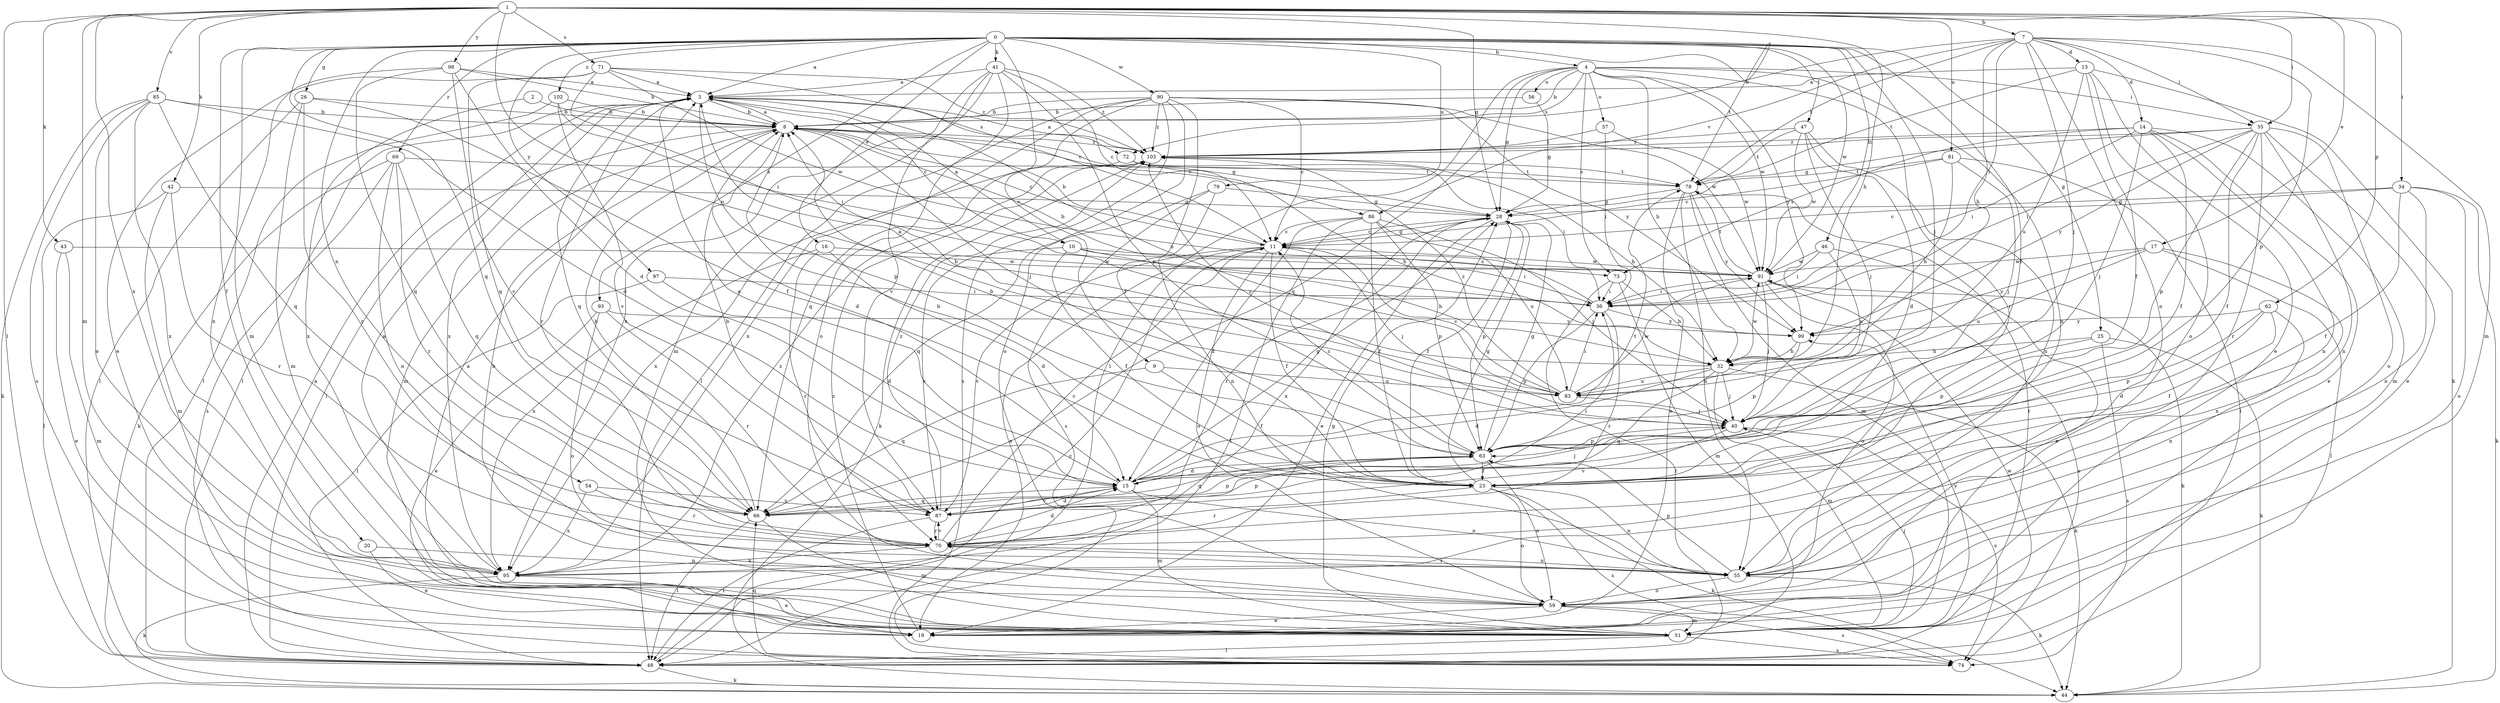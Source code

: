 strict digraph  {
0;
1;
2;
3;
4;
7;
8;
9;
10;
11;
13;
14;
15;
16;
17;
19;
20;
23;
25;
26;
28;
32;
34;
35;
36;
40;
41;
42;
43;
44;
46;
47;
48;
51;
54;
55;
56;
57;
59;
62;
63;
66;
69;
70;
71;
72;
73;
74;
78;
79;
81;
83;
85;
86;
87;
90;
91;
93;
95;
97;
98;
99;
102;
103;
0 -> 3  [label=a];
0 -> 4  [label=b];
0 -> 9  [label=c];
0 -> 16  [label=e];
0 -> 20  [label=f];
0 -> 23  [label=f];
0 -> 25  [label=g];
0 -> 26  [label=g];
0 -> 40  [label=j];
0 -> 41  [label=k];
0 -> 46  [label=l];
0 -> 47  [label=l];
0 -> 51  [label=m];
0 -> 54  [label=n];
0 -> 66  [label=q];
0 -> 69  [label=r];
0 -> 78  [label=t];
0 -> 79  [label=u];
0 -> 90  [label=w];
0 -> 91  [label=w];
0 -> 93  [label=x];
0 -> 97  [label=y];
0 -> 102  [label=z];
1 -> 7  [label=b];
1 -> 17  [label=e];
1 -> 28  [label=g];
1 -> 32  [label=h];
1 -> 34  [label=i];
1 -> 35  [label=i];
1 -> 42  [label=k];
1 -> 43  [label=k];
1 -> 48  [label=l];
1 -> 51  [label=m];
1 -> 62  [label=p];
1 -> 71  [label=s];
1 -> 81  [label=u];
1 -> 83  [label=u];
1 -> 85  [label=v];
1 -> 95  [label=x];
1 -> 98  [label=y];
2 -> 8  [label=b];
2 -> 95  [label=x];
3 -> 8  [label=b];
3 -> 10  [label=c];
3 -> 48  [label=l];
3 -> 63  [label=p];
3 -> 66  [label=q];
3 -> 70  [label=r];
3 -> 72  [label=s];
3 -> 83  [label=u];
3 -> 95  [label=x];
4 -> 8  [label=b];
4 -> 28  [label=g];
4 -> 32  [label=h];
4 -> 35  [label=i];
4 -> 48  [label=l];
4 -> 55  [label=n];
4 -> 56  [label=o];
4 -> 57  [label=o];
4 -> 66  [label=q];
4 -> 70  [label=r];
4 -> 72  [label=s];
4 -> 73  [label=s];
4 -> 91  [label=w];
4 -> 99  [label=y];
7 -> 8  [label=b];
7 -> 13  [label=d];
7 -> 14  [label=d];
7 -> 32  [label=h];
7 -> 35  [label=i];
7 -> 36  [label=i];
7 -> 40  [label=j];
7 -> 51  [label=m];
7 -> 55  [label=n];
7 -> 63  [label=p];
7 -> 78  [label=t];
7 -> 86  [label=v];
8 -> 3  [label=a];
8 -> 11  [label=c];
8 -> 15  [label=d];
8 -> 28  [label=g];
8 -> 40  [label=j];
8 -> 48  [label=l];
8 -> 51  [label=m];
8 -> 86  [label=v];
8 -> 103  [label=z];
9 -> 23  [label=f];
9 -> 66  [label=q];
9 -> 83  [label=u];
10 -> 3  [label=a];
10 -> 23  [label=f];
10 -> 32  [label=h];
10 -> 36  [label=i];
10 -> 73  [label=s];
10 -> 87  [label=v];
11 -> 8  [label=b];
11 -> 19  [label=e];
11 -> 23  [label=f];
11 -> 28  [label=g];
11 -> 40  [label=j];
11 -> 59  [label=o];
11 -> 87  [label=v];
11 -> 91  [label=w];
13 -> 3  [label=a];
13 -> 19  [label=e];
13 -> 23  [label=f];
13 -> 44  [label=k];
13 -> 59  [label=o];
13 -> 78  [label=t];
13 -> 83  [label=u];
14 -> 19  [label=e];
14 -> 23  [label=f];
14 -> 36  [label=i];
14 -> 40  [label=j];
14 -> 51  [label=m];
14 -> 55  [label=n];
14 -> 73  [label=s];
14 -> 103  [label=z];
15 -> 3  [label=a];
15 -> 28  [label=g];
15 -> 40  [label=j];
15 -> 51  [label=m];
15 -> 55  [label=n];
15 -> 66  [label=q];
15 -> 78  [label=t];
15 -> 87  [label=v];
16 -> 15  [label=d];
16 -> 70  [label=r];
16 -> 91  [label=w];
16 -> 95  [label=x];
17 -> 48  [label=l];
17 -> 83  [label=u];
17 -> 91  [label=w];
17 -> 95  [label=x];
17 -> 99  [label=y];
19 -> 103  [label=z];
20 -> 19  [label=e];
20 -> 55  [label=n];
23 -> 8  [label=b];
23 -> 28  [label=g];
23 -> 44  [label=k];
23 -> 55  [label=n];
23 -> 59  [label=o];
23 -> 70  [label=r];
23 -> 74  [label=s];
25 -> 32  [label=h];
25 -> 44  [label=k];
25 -> 63  [label=p];
25 -> 74  [label=s];
26 -> 8  [label=b];
26 -> 23  [label=f];
26 -> 48  [label=l];
26 -> 51  [label=m];
26 -> 70  [label=r];
28 -> 11  [label=c];
28 -> 19  [label=e];
28 -> 23  [label=f];
28 -> 63  [label=p];
28 -> 70  [label=r];
28 -> 95  [label=x];
32 -> 3  [label=a];
32 -> 15  [label=d];
32 -> 40  [label=j];
32 -> 44  [label=k];
32 -> 51  [label=m];
32 -> 66  [label=q];
32 -> 83  [label=u];
32 -> 91  [label=w];
34 -> 11  [label=c];
34 -> 23  [label=f];
34 -> 28  [label=g];
34 -> 44  [label=k];
34 -> 55  [label=n];
34 -> 59  [label=o];
35 -> 19  [label=e];
35 -> 23  [label=f];
35 -> 28  [label=g];
35 -> 36  [label=i];
35 -> 55  [label=n];
35 -> 59  [label=o];
35 -> 63  [label=p];
35 -> 70  [label=r];
35 -> 99  [label=y];
35 -> 103  [label=z];
36 -> 8  [label=b];
36 -> 63  [label=p];
36 -> 70  [label=r];
36 -> 99  [label=y];
40 -> 63  [label=p];
40 -> 74  [label=s];
40 -> 87  [label=v];
40 -> 103  [label=z];
41 -> 3  [label=a];
41 -> 11  [label=c];
41 -> 51  [label=m];
41 -> 59  [label=o];
41 -> 63  [label=p];
41 -> 87  [label=v];
41 -> 95  [label=x];
41 -> 103  [label=z];
42 -> 28  [label=g];
42 -> 48  [label=l];
42 -> 51  [label=m];
42 -> 70  [label=r];
43 -> 19  [label=e];
43 -> 51  [label=m];
43 -> 91  [label=w];
46 -> 19  [label=e];
46 -> 36  [label=i];
46 -> 83  [label=u];
46 -> 91  [label=w];
47 -> 15  [label=d];
47 -> 40  [label=j];
47 -> 55  [label=n];
47 -> 78  [label=t];
47 -> 91  [label=w];
47 -> 103  [label=z];
48 -> 3  [label=a];
48 -> 11  [label=c];
48 -> 44  [label=k];
48 -> 91  [label=w];
51 -> 3  [label=a];
51 -> 28  [label=g];
51 -> 40  [label=j];
51 -> 48  [label=l];
51 -> 74  [label=s];
51 -> 78  [label=t];
51 -> 99  [label=y];
54 -> 70  [label=r];
54 -> 87  [label=v];
54 -> 95  [label=x];
55 -> 44  [label=k];
55 -> 59  [label=o];
55 -> 63  [label=p];
55 -> 70  [label=r];
56 -> 8  [label=b];
56 -> 28  [label=g];
57 -> 36  [label=i];
57 -> 91  [label=w];
57 -> 103  [label=z];
59 -> 8  [label=b];
59 -> 19  [label=e];
59 -> 51  [label=m];
59 -> 74  [label=s];
62 -> 15  [label=d];
62 -> 23  [label=f];
62 -> 55  [label=n];
62 -> 63  [label=p];
62 -> 99  [label=y];
63 -> 8  [label=b];
63 -> 11  [label=c];
63 -> 15  [label=d];
63 -> 23  [label=f];
63 -> 28  [label=g];
63 -> 59  [label=o];
63 -> 66  [label=q];
66 -> 8  [label=b];
66 -> 48  [label=l];
66 -> 51  [label=m];
66 -> 63  [label=p];
69 -> 44  [label=k];
69 -> 55  [label=n];
69 -> 66  [label=q];
69 -> 70  [label=r];
69 -> 74  [label=s];
69 -> 78  [label=t];
70 -> 11  [label=c];
70 -> 15  [label=d];
70 -> 55  [label=n];
70 -> 87  [label=v];
70 -> 95  [label=x];
71 -> 3  [label=a];
71 -> 11  [label=c];
71 -> 19  [label=e];
71 -> 36  [label=i];
71 -> 66  [label=q];
71 -> 91  [label=w];
71 -> 103  [label=z];
72 -> 32  [label=h];
72 -> 36  [label=i];
72 -> 78  [label=t];
72 -> 95  [label=x];
73 -> 32  [label=h];
73 -> 36  [label=i];
73 -> 48  [label=l];
73 -> 51  [label=m];
74 -> 66  [label=q];
78 -> 19  [label=e];
78 -> 28  [label=g];
78 -> 51  [label=m];
78 -> 55  [label=n];
78 -> 99  [label=y];
79 -> 28  [label=g];
79 -> 55  [label=n];
79 -> 66  [label=q];
79 -> 74  [label=s];
81 -> 11  [label=c];
81 -> 32  [label=h];
81 -> 40  [label=j];
81 -> 48  [label=l];
81 -> 78  [label=t];
83 -> 8  [label=b];
83 -> 11  [label=c];
83 -> 36  [label=i];
83 -> 40  [label=j];
83 -> 91  [label=w];
83 -> 103  [label=z];
85 -> 8  [label=b];
85 -> 15  [label=d];
85 -> 44  [label=k];
85 -> 59  [label=o];
85 -> 66  [label=q];
85 -> 74  [label=s];
85 -> 95  [label=x];
86 -> 11  [label=c];
86 -> 15  [label=d];
86 -> 23  [label=f];
86 -> 40  [label=j];
86 -> 48  [label=l];
86 -> 63  [label=p];
86 -> 83  [label=u];
87 -> 8  [label=b];
87 -> 15  [label=d];
87 -> 36  [label=i];
87 -> 48  [label=l];
87 -> 63  [label=p];
87 -> 70  [label=r];
87 -> 103  [label=z];
90 -> 8  [label=b];
90 -> 11  [label=c];
90 -> 23  [label=f];
90 -> 48  [label=l];
90 -> 59  [label=o];
90 -> 66  [label=q];
90 -> 74  [label=s];
90 -> 91  [label=w];
90 -> 95  [label=x];
90 -> 99  [label=y];
90 -> 103  [label=z];
91 -> 36  [label=i];
91 -> 40  [label=j];
91 -> 44  [label=k];
91 -> 59  [label=o];
91 -> 74  [label=s];
91 -> 78  [label=t];
93 -> 19  [label=e];
93 -> 59  [label=o];
93 -> 70  [label=r];
93 -> 99  [label=y];
95 -> 3  [label=a];
95 -> 19  [label=e];
95 -> 44  [label=k];
95 -> 103  [label=z];
97 -> 15  [label=d];
97 -> 36  [label=i];
97 -> 48  [label=l];
98 -> 3  [label=a];
98 -> 8  [label=b];
98 -> 15  [label=d];
98 -> 66  [label=q];
98 -> 87  [label=v];
98 -> 95  [label=x];
99 -> 32  [label=h];
99 -> 63  [label=p];
102 -> 8  [label=b];
102 -> 36  [label=i];
102 -> 48  [label=l];
102 -> 87  [label=v];
103 -> 3  [label=a];
103 -> 32  [label=h];
103 -> 44  [label=k];
103 -> 78  [label=t];
}
